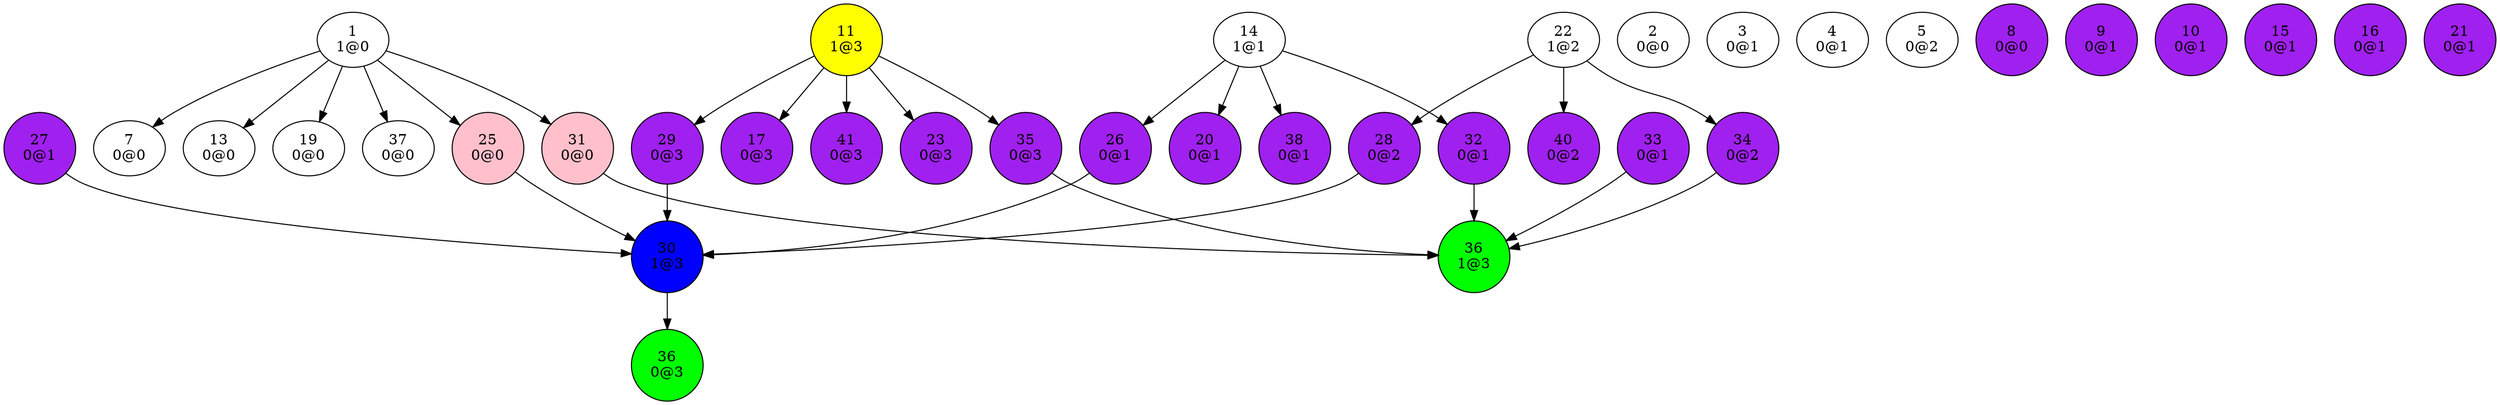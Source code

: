 digraph {
"1
1@0"->"7
0@0";
"1
1@0"->"13
0@0";
"1
1@0"->"19
0@0";
"1
1@0"->"25
0@0";
"1
1@0"->"31
0@0";
"1
1@0"->"37
0@0";
"2
0@0";
"3
0@1";
"4
0@1";
"5
0@2";
"7
0@0";
"8
0@0";
"9
0@1";
"10
0@1";
"11
1@3"->"17
0@3";
"11
1@3"->"23
0@3";
"11
1@3"->"29
0@3";
"11
1@3"->"35
0@3";
"11
1@3"->"41
0@3";
"13
0@0";
"14
1@1"->"20
0@1";
"14
1@1"->"26
0@1";
"14
1@1"->"32
0@1";
"14
1@1"->"38
0@1";
"15
0@1";
"16
0@1";
"17
0@3";
"19
0@0";
"20
0@1";
"21
0@1";
"22
1@2"->"28
0@2";
"22
1@2"->"34
0@2";
"22
1@2"->"40
0@2";
"23
0@3";
"25
0@0"->"30
1@3";
"26
0@1"->"30
1@3";
"27
0@1"->"30
1@3";
"28
0@2"->"30
1@3";
"29
0@3"->"30
1@3";
"30
1@3"->"36
0@3";
"31
0@0"->"36
1@3";
"32
0@1"->"36
1@3";
"33
0@1"->"36
1@3";
"34
0@2"->"36
1@3";
"35
0@3"->"36
1@3";
"36
0@3";
"36
1@3";
"37
0@0";
"38
0@1";
"40
0@2";
"41
0@3";
"8
0@0"[shape=circle, style=filled, fillcolor=purple];
"9
0@1"[shape=circle, style=filled, fillcolor=purple];
"10
0@1"[shape=circle, style=filled, fillcolor=purple];
"11
1@3"[shape=circle, style=filled, fillcolor=yellow];
"15
0@1"[shape=circle, style=filled, fillcolor=purple];
"16
0@1"[shape=circle, style=filled, fillcolor=purple];
"17
0@3"[shape=circle, style=filled, fillcolor=purple];
"20
0@1"[shape=circle, style=filled, fillcolor=purple];
"21
0@1"[shape=circle, style=filled, fillcolor=purple];
"23
0@3"[shape=circle, style=filled, fillcolor=purple];
"25
0@0"[shape=circle, style=filled, fillcolor=pink];
"26
0@1"[shape=circle, style=filled, fillcolor=purple];
"27
0@1"[shape=circle, style=filled, fillcolor=purple];
"28
0@2"[shape=circle, style=filled, fillcolor=purple];
"29
0@3"[shape=circle, style=filled, fillcolor=purple];
"30
1@3"[shape=circle, style=filled, fillcolor=blue];
"31
0@0"[shape=circle, style=filled, fillcolor=pink];
"32
0@1"[shape=circle, style=filled, fillcolor=purple];
"33
0@1"[shape=circle, style=filled, fillcolor=purple];
"34
0@2"[shape=circle, style=filled, fillcolor=purple];
"35
0@3"[shape=circle, style=filled, fillcolor=purple];
"36
0@3"[shape=circle, style=filled, fillcolor=green];
"36
1@3"[shape=circle, style=filled, fillcolor=green];
"38
0@1"[shape=circle, style=filled, fillcolor=purple];
"40
0@2"[shape=circle, style=filled, fillcolor=purple];
"41
0@3"[shape=circle, style=filled, fillcolor=purple];
}